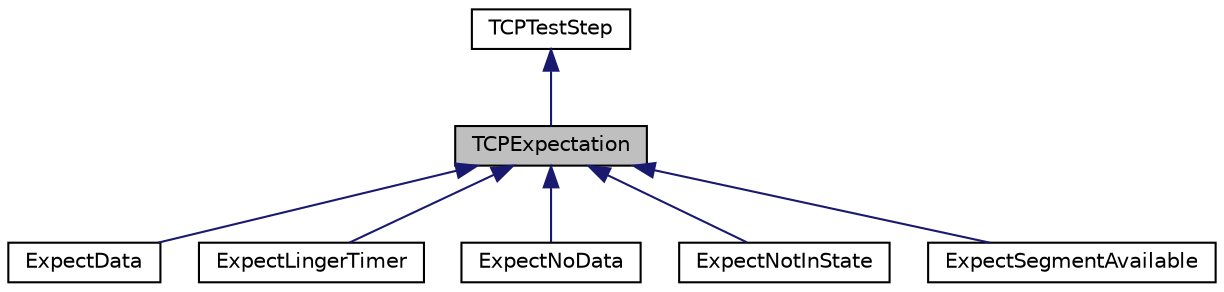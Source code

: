 digraph "TCPExpectation"
{
 // LATEX_PDF_SIZE
  edge [fontname="Helvetica",fontsize="10",labelfontname="Helvetica",labelfontsize="10"];
  node [fontname="Helvetica",fontsize="10",shape=record];
  Node1 [label="TCPExpectation",height=0.2,width=0.4,color="black", fillcolor="grey75", style="filled", fontcolor="black",tooltip=" "];
  Node2 -> Node1 [dir="back",color="midnightblue",fontsize="10",style="solid",fontname="Helvetica"];
  Node2 [label="TCPTestStep",height=0.2,width=0.4,color="black", fillcolor="white", style="filled",URL="$structTCPTestStep.html",tooltip=" "];
  Node1 -> Node3 [dir="back",color="midnightblue",fontsize="10",style="solid",fontname="Helvetica"];
  Node3 [label="ExpectData",height=0.2,width=0.4,color="black", fillcolor="white", style="filled",URL="$structExpectData.html",tooltip=" "];
  Node1 -> Node4 [dir="back",color="midnightblue",fontsize="10",style="solid",fontname="Helvetica"];
  Node4 [label="ExpectLingerTimer",height=0.2,width=0.4,color="black", fillcolor="white", style="filled",URL="$structExpectLingerTimer.html",tooltip=" "];
  Node1 -> Node5 [dir="back",color="midnightblue",fontsize="10",style="solid",fontname="Helvetica"];
  Node5 [label="ExpectNoData",height=0.2,width=0.4,color="black", fillcolor="white", style="filled",URL="$structExpectNoData.html",tooltip=" "];
  Node1 -> Node6 [dir="back",color="midnightblue",fontsize="10",style="solid",fontname="Helvetica"];
  Node6 [label="ExpectNotInState",height=0.2,width=0.4,color="black", fillcolor="white", style="filled",URL="$structExpectNotInState.html",tooltip=" "];
  Node1 -> Node7 [dir="back",color="midnightblue",fontsize="10",style="solid",fontname="Helvetica"];
  Node7 [label="ExpectSegmentAvailable",height=0.2,width=0.4,color="black", fillcolor="white", style="filled",URL="$structExpectSegmentAvailable.html",tooltip=" "];
}
